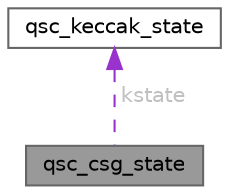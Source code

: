 digraph "qsc_csg_state"
{
 // LATEX_PDF_SIZE
  bgcolor="transparent";
  edge [fontname=Helvetica,fontsize=10,labelfontname=Helvetica,labelfontsize=10];
  node [fontname=Helvetica,fontsize=10,shape=box,height=0.2,width=0.4];
  Node1 [id="Node000001",label="qsc_csg_state",height=0.2,width=0.4,color="gray40", fillcolor="grey60", style="filled", fontcolor="black",tooltip="The CSG state structure."];
  Node2 -> Node1 [id="edge1_Node000001_Node000002",dir="back",color="darkorchid3",style="dashed",tooltip=" ",label=" kstate",fontcolor="grey" ];
  Node2 [id="Node000002",label="qsc_keccak_state",height=0.2,width=0.4,color="gray40", fillcolor="white", style="filled",URL="$structqsc__keccak__state.html",tooltip="The Keccak state array; state array must be initialized by the caller."];
}
